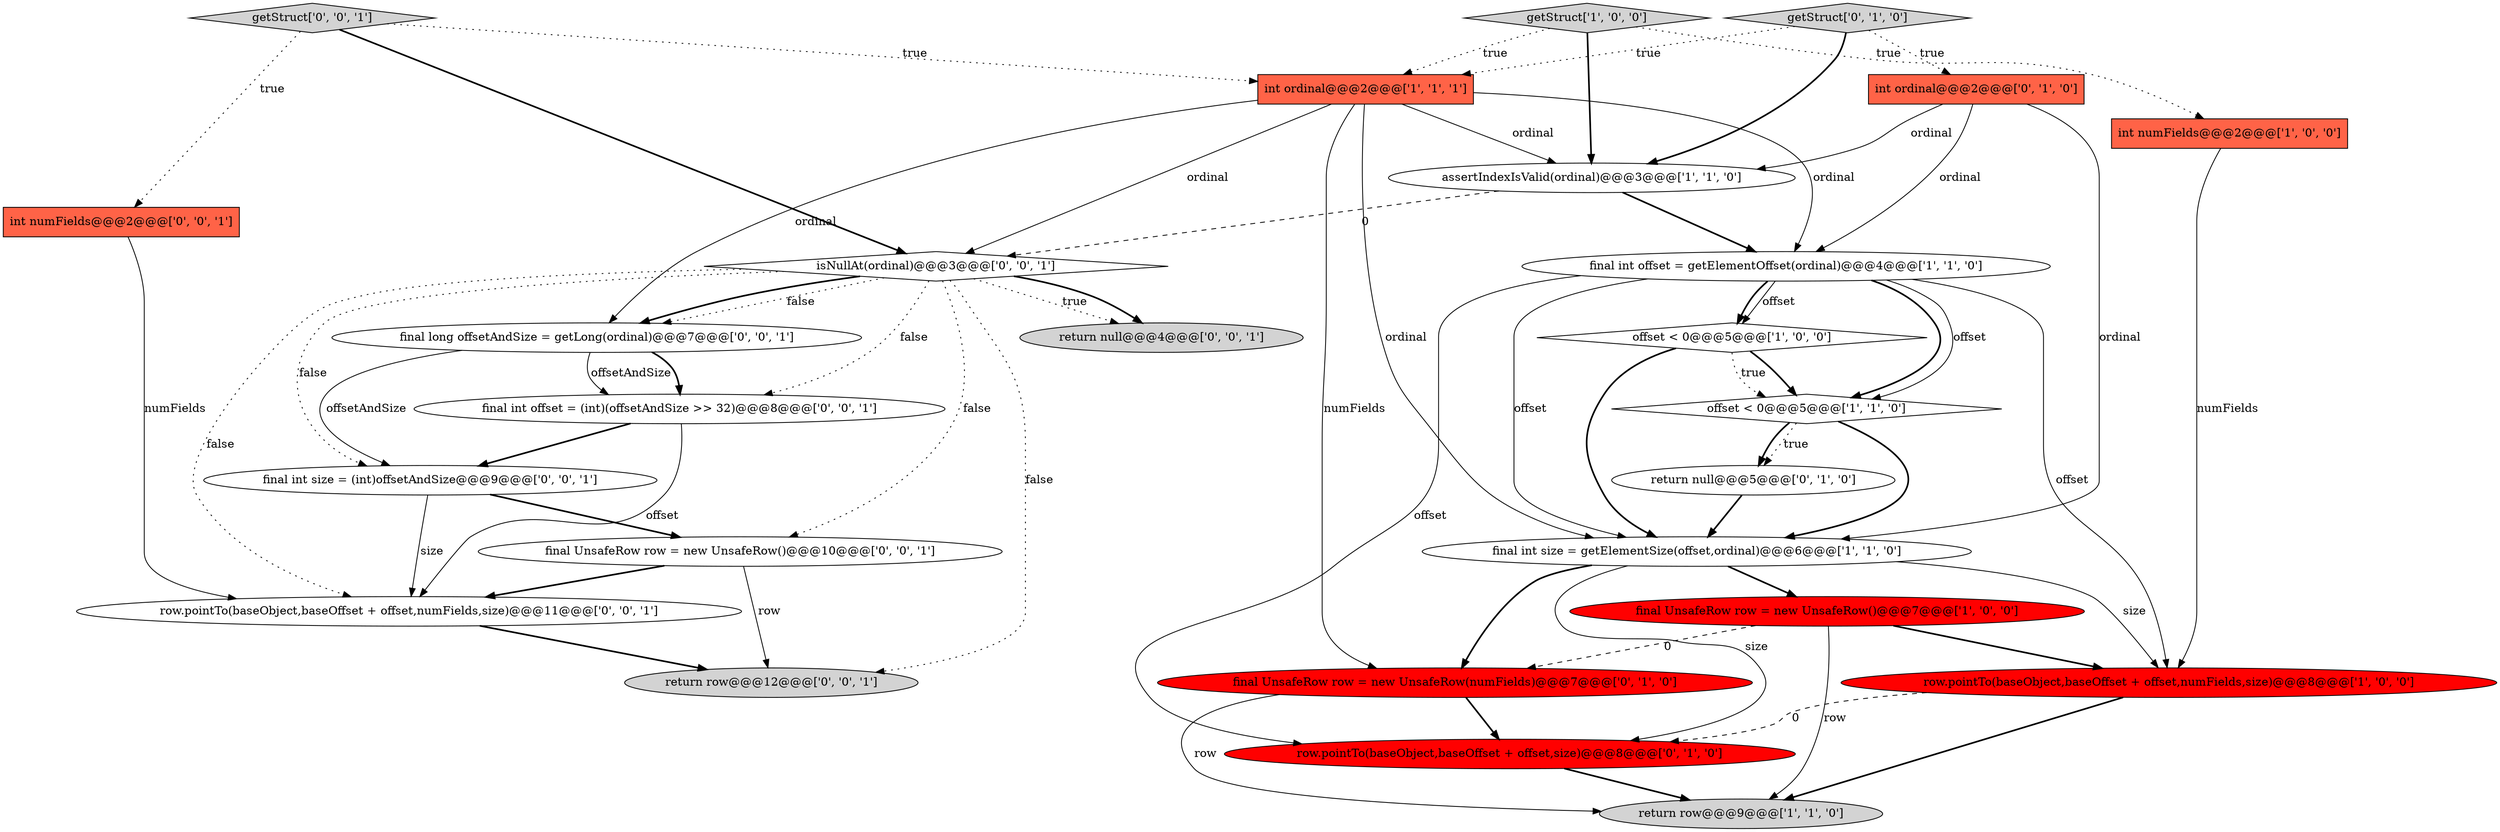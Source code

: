digraph {
22 [style = filled, label = "getStruct['0', '0', '1']", fillcolor = lightgray, shape = diamond image = "AAA0AAABBB3BBB"];
7 [style = filled, label = "int ordinal@@@2@@@['1', '1', '1']", fillcolor = tomato, shape = box image = "AAA0AAABBB1BBB"];
5 [style = filled, label = "final int offset = getElementOffset(ordinal)@@@4@@@['1', '1', '0']", fillcolor = white, shape = ellipse image = "AAA0AAABBB1BBB"];
17 [style = filled, label = "final UnsafeRow row = new UnsafeRow()@@@10@@@['0', '0', '1']", fillcolor = white, shape = ellipse image = "AAA0AAABBB3BBB"];
13 [style = filled, label = "getStruct['0', '1', '0']", fillcolor = lightgray, shape = diamond image = "AAA0AAABBB2BBB"];
0 [style = filled, label = "int numFields@@@2@@@['1', '0', '0']", fillcolor = tomato, shape = box image = "AAA0AAABBB1BBB"];
24 [style = filled, label = "final int size = (int)offsetAndSize@@@9@@@['0', '0', '1']", fillcolor = white, shape = ellipse image = "AAA0AAABBB3BBB"];
25 [style = filled, label = "return row@@@12@@@['0', '0', '1']", fillcolor = lightgray, shape = ellipse image = "AAA0AAABBB3BBB"];
20 [style = filled, label = "final long offsetAndSize = getLong(ordinal)@@@7@@@['0', '0', '1']", fillcolor = white, shape = ellipse image = "AAA0AAABBB3BBB"];
6 [style = filled, label = "offset < 0@@@5@@@['1', '1', '0']", fillcolor = white, shape = diamond image = "AAA0AAABBB1BBB"];
16 [style = filled, label = "row.pointTo(baseObject,baseOffset + offset,numFields,size)@@@11@@@['0', '0', '1']", fillcolor = white, shape = ellipse image = "AAA0AAABBB3BBB"];
9 [style = filled, label = "assertIndexIsValid(ordinal)@@@3@@@['1', '1', '0']", fillcolor = white, shape = ellipse image = "AAA0AAABBB1BBB"];
23 [style = filled, label = "return null@@@4@@@['0', '0', '1']", fillcolor = lightgray, shape = ellipse image = "AAA0AAABBB3BBB"];
1 [style = filled, label = "offset < 0@@@5@@@['1', '0', '0']", fillcolor = white, shape = diamond image = "AAA0AAABBB1BBB"];
4 [style = filled, label = "getStruct['1', '0', '0']", fillcolor = lightgray, shape = diamond image = "AAA0AAABBB1BBB"];
11 [style = filled, label = "int ordinal@@@2@@@['0', '1', '0']", fillcolor = tomato, shape = box image = "AAA0AAABBB2BBB"];
18 [style = filled, label = "int numFields@@@2@@@['0', '0', '1']", fillcolor = tomato, shape = box image = "AAA0AAABBB3BBB"];
12 [style = filled, label = "return null@@@5@@@['0', '1', '0']", fillcolor = white, shape = ellipse image = "AAA0AAABBB2BBB"];
3 [style = filled, label = "final UnsafeRow row = new UnsafeRow()@@@7@@@['1', '0', '0']", fillcolor = red, shape = ellipse image = "AAA1AAABBB1BBB"];
8 [style = filled, label = "row.pointTo(baseObject,baseOffset + offset,numFields,size)@@@8@@@['1', '0', '0']", fillcolor = red, shape = ellipse image = "AAA1AAABBB1BBB"];
14 [style = filled, label = "row.pointTo(baseObject,baseOffset + offset,size)@@@8@@@['0', '1', '0']", fillcolor = red, shape = ellipse image = "AAA1AAABBB2BBB"];
21 [style = filled, label = "isNullAt(ordinal)@@@3@@@['0', '0', '1']", fillcolor = white, shape = diamond image = "AAA0AAABBB3BBB"];
10 [style = filled, label = "return row@@@9@@@['1', '1', '0']", fillcolor = lightgray, shape = ellipse image = "AAA0AAABBB1BBB"];
15 [style = filled, label = "final UnsafeRow row = new UnsafeRow(numFields)@@@7@@@['0', '1', '0']", fillcolor = red, shape = ellipse image = "AAA1AAABBB2BBB"];
2 [style = filled, label = "final int size = getElementSize(offset,ordinal)@@@6@@@['1', '1', '0']", fillcolor = white, shape = ellipse image = "AAA0AAABBB1BBB"];
19 [style = filled, label = "final int offset = (int)(offsetAndSize >> 32)@@@8@@@['0', '0', '1']", fillcolor = white, shape = ellipse image = "AAA0AAABBB3BBB"];
17->16 [style = bold, label=""];
0->8 [style = solid, label="numFields"];
7->5 [style = solid, label="ordinal"];
8->10 [style = bold, label=""];
5->14 [style = solid, label="offset"];
4->9 [style = bold, label=""];
21->16 [style = dotted, label="false"];
5->2 [style = solid, label="offset"];
3->10 [style = solid, label="row"];
21->19 [style = dotted, label="false"];
22->18 [style = dotted, label="true"];
5->1 [style = solid, label="offset"];
11->9 [style = solid, label="ordinal"];
11->5 [style = solid, label="ordinal"];
15->14 [style = bold, label=""];
20->24 [style = solid, label="offsetAndSize"];
21->20 [style = dotted, label="false"];
21->17 [style = dotted, label="false"];
7->2 [style = solid, label="ordinal"];
2->3 [style = bold, label=""];
4->0 [style = dotted, label="true"];
22->7 [style = dotted, label="true"];
7->9 [style = solid, label="ordinal"];
2->8 [style = solid, label="size"];
14->10 [style = bold, label=""];
22->21 [style = bold, label=""];
4->7 [style = dotted, label="true"];
16->25 [style = bold, label=""];
13->7 [style = dotted, label="true"];
8->14 [style = dashed, label="0"];
7->15 [style = solid, label="numFields"];
20->19 [style = solid, label="offsetAndSize"];
21->24 [style = dotted, label="false"];
7->21 [style = solid, label="ordinal"];
19->24 [style = bold, label=""];
6->2 [style = bold, label=""];
5->1 [style = bold, label=""];
12->2 [style = bold, label=""];
5->8 [style = solid, label="offset"];
1->6 [style = bold, label=""];
21->20 [style = bold, label=""];
5->6 [style = bold, label=""];
21->25 [style = dotted, label="false"];
9->21 [style = dashed, label="0"];
21->23 [style = dotted, label="true"];
3->8 [style = bold, label=""];
17->25 [style = solid, label="row"];
7->20 [style = solid, label="ordinal"];
15->10 [style = solid, label="row"];
2->15 [style = bold, label=""];
24->17 [style = bold, label=""];
5->6 [style = solid, label="offset"];
11->2 [style = solid, label="ordinal"];
2->14 [style = solid, label="size"];
9->5 [style = bold, label=""];
3->15 [style = dashed, label="0"];
13->11 [style = dotted, label="true"];
1->6 [style = dotted, label="true"];
24->16 [style = solid, label="size"];
1->2 [style = bold, label=""];
13->9 [style = bold, label=""];
6->12 [style = dotted, label="true"];
20->19 [style = bold, label=""];
19->16 [style = solid, label="offset"];
18->16 [style = solid, label="numFields"];
21->23 [style = bold, label=""];
6->12 [style = bold, label=""];
}

